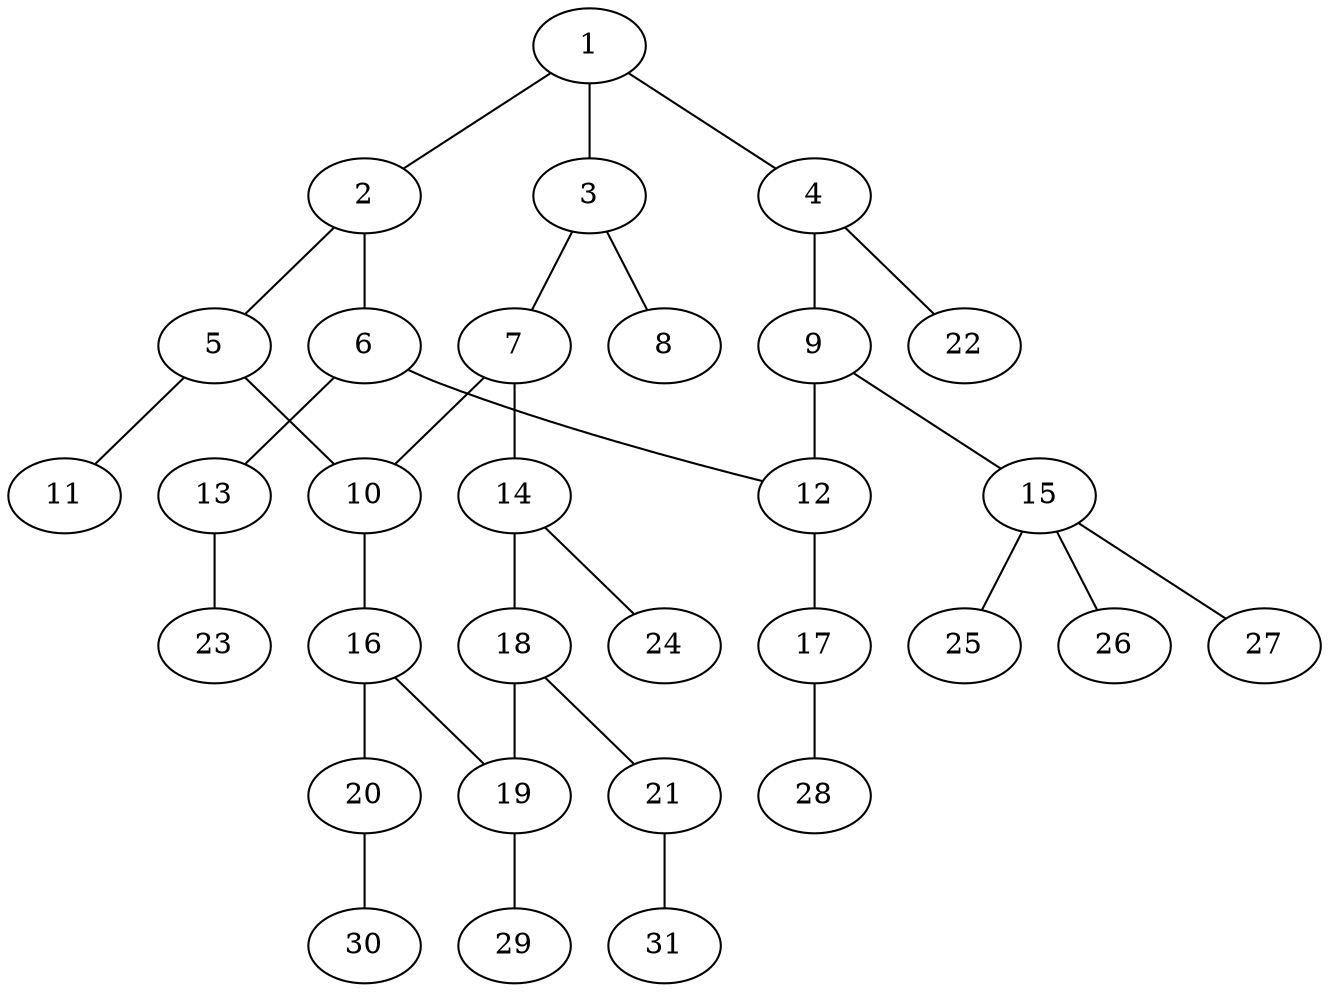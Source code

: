 graph molecule_2622 {
	1	 [chem=C];
	2	 [chem=C];
	1 -- 2	 [valence=2];
	3	 [chem=C];
	1 -- 3	 [valence=1];
	4	 [chem=C];
	1 -- 4	 [valence=1];
	5	 [chem=C];
	2 -- 5	 [valence=1];
	6	 [chem=C];
	2 -- 6	 [valence=1];
	7	 [chem=C];
	3 -- 7	 [valence=1];
	8	 [chem=O];
	3 -- 8	 [valence=2];
	9	 [chem=C];
	4 -- 9	 [valence=2];
	22	 [chem=H];
	4 -- 22	 [valence=1];
	10	 [chem=C];
	5 -- 10	 [valence=1];
	11	 [chem=O];
	5 -- 11	 [valence=2];
	12	 [chem=C];
	6 -- 12	 [valence=2];
	13	 [chem=O];
	6 -- 13	 [valence=1];
	7 -- 10	 [valence=2];
	14	 [chem=C];
	7 -- 14	 [valence=1];
	9 -- 12	 [valence=1];
	15	 [chem=C];
	9 -- 15	 [valence=1];
	16	 [chem=C];
	10 -- 16	 [valence=1];
	17	 [chem=O];
	12 -- 17	 [valence=1];
	23	 [chem=H];
	13 -- 23	 [valence=1];
	18	 [chem=C];
	14 -- 18	 [valence=2];
	24	 [chem=H];
	14 -- 24	 [valence=1];
	25	 [chem=H];
	15 -- 25	 [valence=1];
	26	 [chem=H];
	15 -- 26	 [valence=1];
	27	 [chem=H];
	15 -- 27	 [valence=1];
	19	 [chem=C];
	16 -- 19	 [valence=2];
	20	 [chem=O];
	16 -- 20	 [valence=1];
	28	 [chem=H];
	17 -- 28	 [valence=1];
	18 -- 19	 [valence=1];
	21	 [chem=O];
	18 -- 21	 [valence=1];
	29	 [chem=H];
	19 -- 29	 [valence=1];
	30	 [chem=H];
	20 -- 30	 [valence=1];
	31	 [chem=H];
	21 -- 31	 [valence=1];
}
